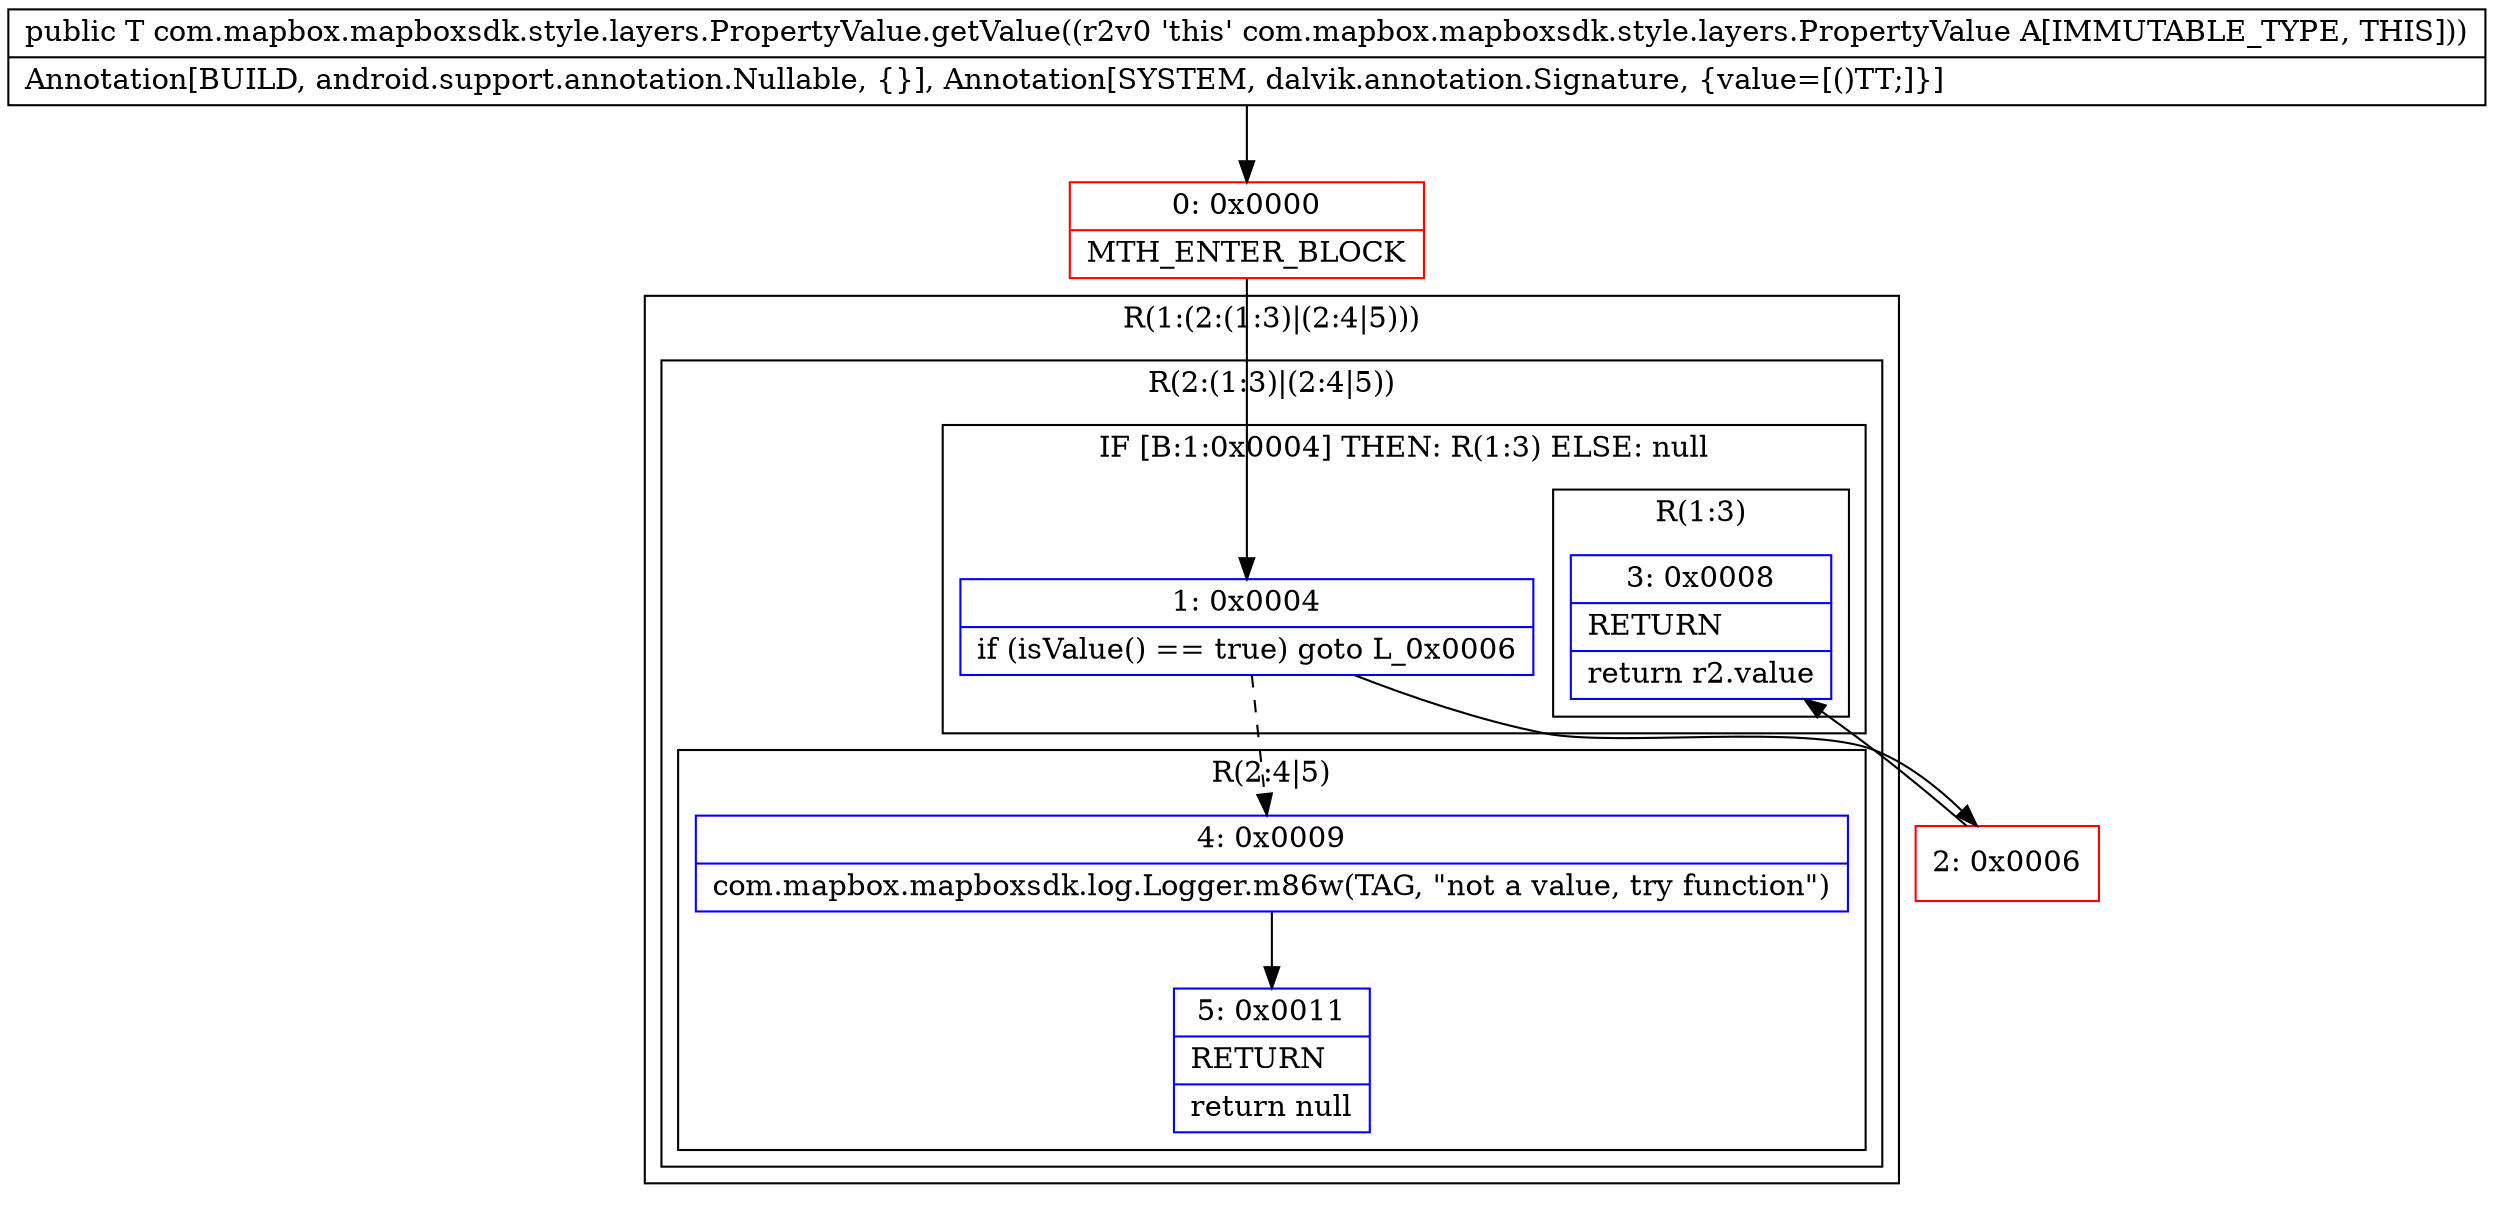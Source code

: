 digraph "CFG forcom.mapbox.mapboxsdk.style.layers.PropertyValue.getValue()Ljava\/lang\/Object;" {
subgraph cluster_Region_607528422 {
label = "R(1:(2:(1:3)|(2:4|5)))";
node [shape=record,color=blue];
subgraph cluster_Region_311285464 {
label = "R(2:(1:3)|(2:4|5))";
node [shape=record,color=blue];
subgraph cluster_IfRegion_753121505 {
label = "IF [B:1:0x0004] THEN: R(1:3) ELSE: null";
node [shape=record,color=blue];
Node_1 [shape=record,label="{1\:\ 0x0004|if (isValue() == true) goto L_0x0006\l}"];
subgraph cluster_Region_1077925738 {
label = "R(1:3)";
node [shape=record,color=blue];
Node_3 [shape=record,label="{3\:\ 0x0008|RETURN\l|return r2.value\l}"];
}
}
subgraph cluster_Region_1437848478 {
label = "R(2:4|5)";
node [shape=record,color=blue];
Node_4 [shape=record,label="{4\:\ 0x0009|com.mapbox.mapboxsdk.log.Logger.m86w(TAG, \"not a value, try function\")\l}"];
Node_5 [shape=record,label="{5\:\ 0x0011|RETURN\l|return null\l}"];
}
}
}
Node_0 [shape=record,color=red,label="{0\:\ 0x0000|MTH_ENTER_BLOCK\l}"];
Node_2 [shape=record,color=red,label="{2\:\ 0x0006}"];
MethodNode[shape=record,label="{public T com.mapbox.mapboxsdk.style.layers.PropertyValue.getValue((r2v0 'this' com.mapbox.mapboxsdk.style.layers.PropertyValue A[IMMUTABLE_TYPE, THIS]))  | Annotation[BUILD, android.support.annotation.Nullable, \{\}], Annotation[SYSTEM, dalvik.annotation.Signature, \{value=[()TT;]\}]\l}"];
MethodNode -> Node_0;
Node_1 -> Node_2;
Node_1 -> Node_4[style=dashed];
Node_4 -> Node_5;
Node_0 -> Node_1;
Node_2 -> Node_3;
}

